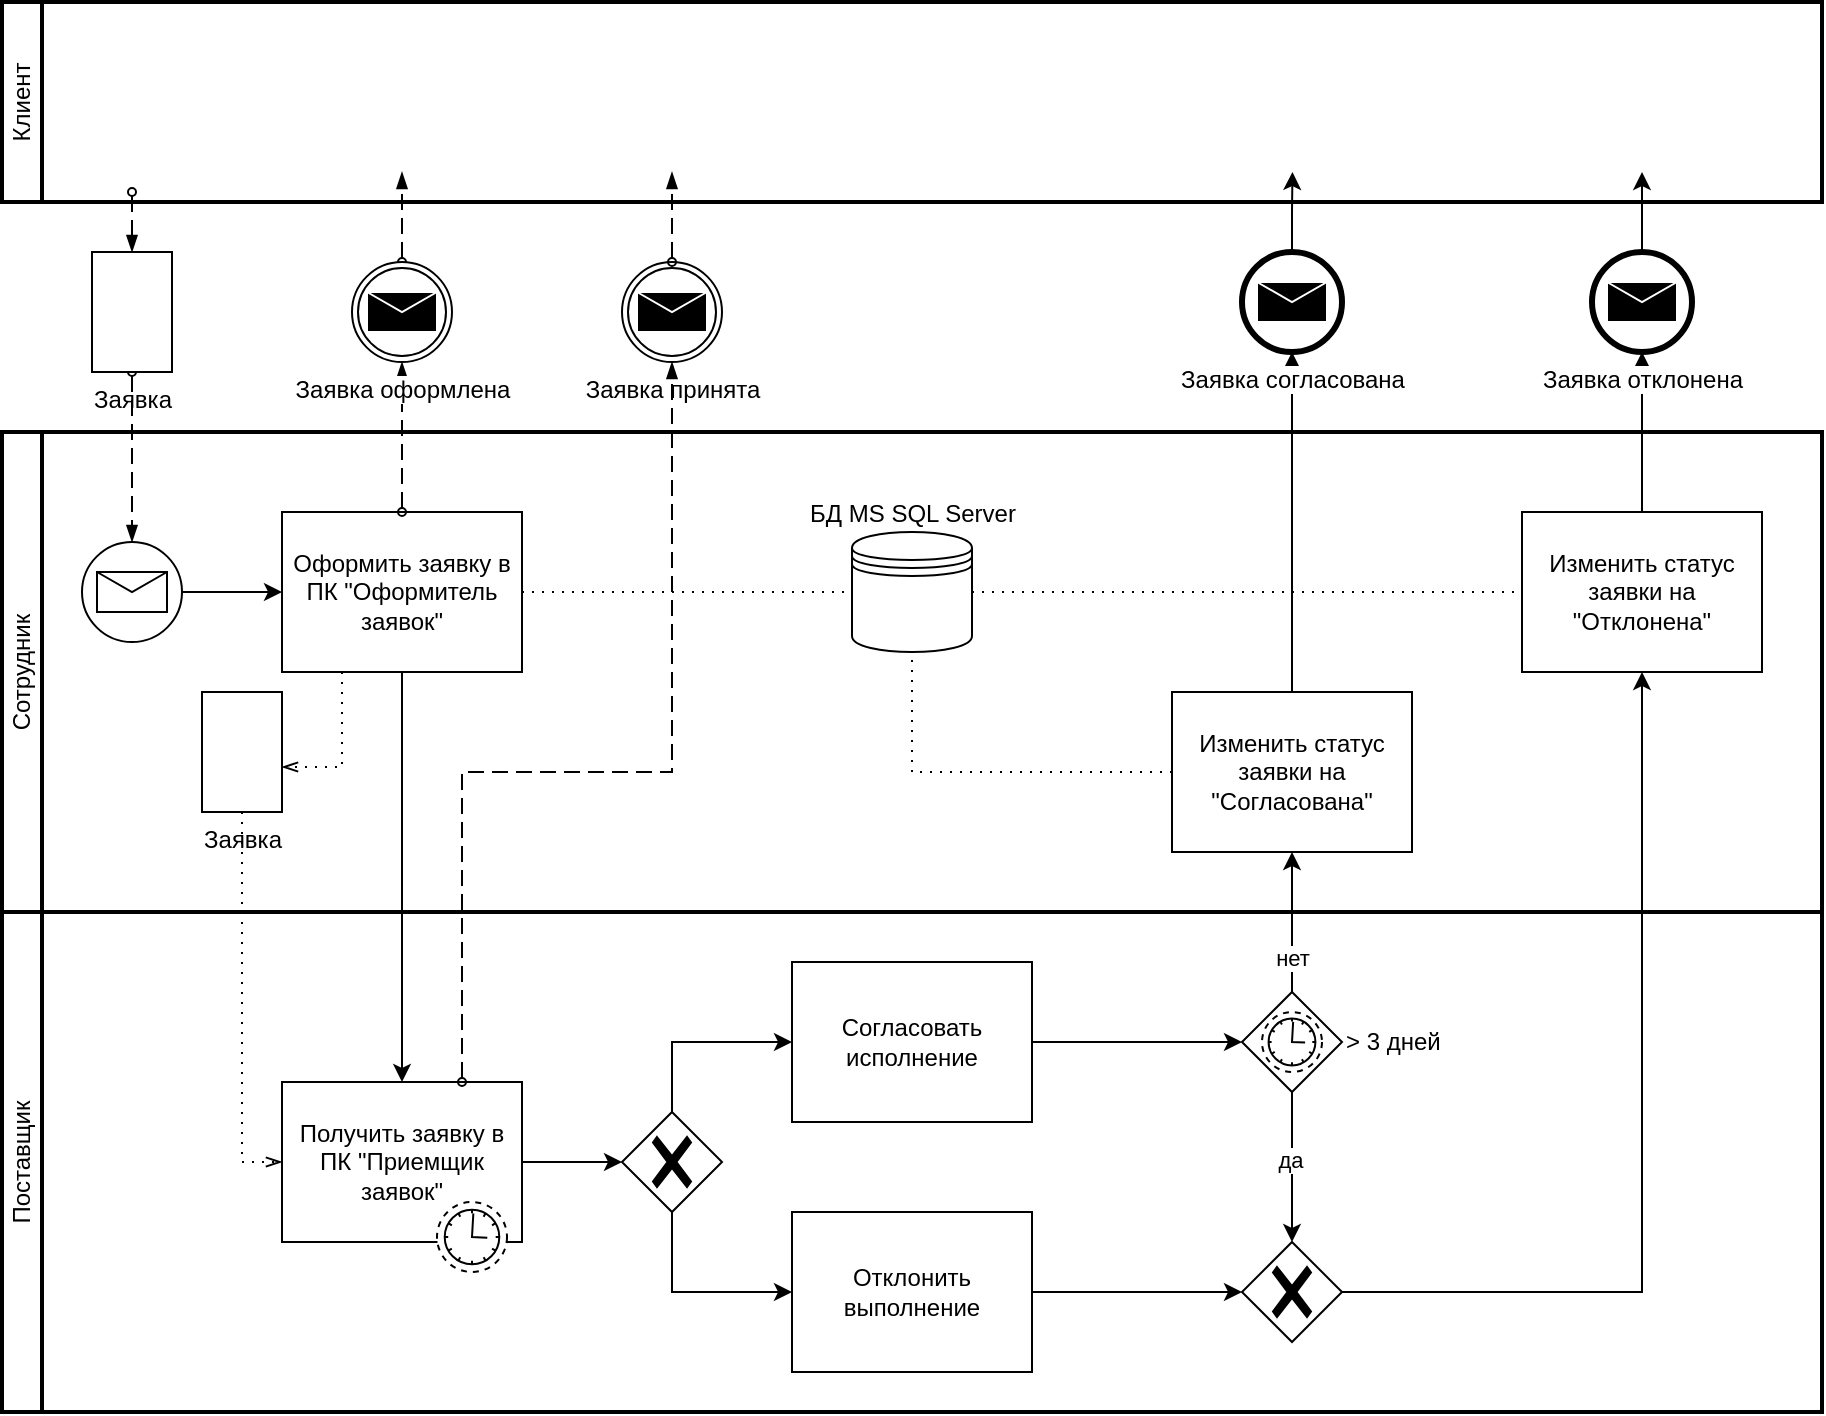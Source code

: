 <mxfile version="26.1.0">
  <diagram name="Page-1" id="2a216829-ef6e-dabb-86c1-c78162f3ba2b">
    <mxGraphModel dx="2625" dy="1393" grid="1" gridSize="10" guides="1" tooltips="1" connect="1" arrows="1" fold="1" page="1" pageScale="1" pageWidth="850" pageHeight="1100" background="none" math="0" shadow="0">
      <root>
        <mxCell id="0" />
        <mxCell id="1" parent="0" />
        <mxCell id="HtF4_B8D5Q-UJ-8oCtYW-8" value="Сотрудник" style="swimlane;html=1;startSize=20;fontStyle=0;collapsible=0;horizontal=0;swimlaneLine=1;swimlaneFillColor=#ffffff;strokeWidth=2;whiteSpace=wrap;" vertex="1" parent="1">
          <mxGeometry x="400" y="413" width="910" height="240" as="geometry" />
        </mxCell>
        <mxCell id="HtF4_B8D5Q-UJ-8oCtYW-10" value="Оформить заявку в ПК &quot;Оформитель заявок&quot;" style="points=[[0.25,0,0],[0.5,0,0],[0.75,0,0],[1,0.25,0],[1,0.5,0],[1,0.75,0],[0.75,1,0],[0.5,1,0],[0.25,1,0],[0,0.75,0],[0,0.5,0],[0,0.25,0]];shape=mxgraph.bpmn.task2;whiteSpace=wrap;rectStyle=rounded;size=10;html=1;container=1;expand=0;collapsible=0;taskMarker=abstract;" vertex="1" parent="HtF4_B8D5Q-UJ-8oCtYW-8">
          <mxGeometry x="140" y="40" width="120" height="80" as="geometry" />
        </mxCell>
        <mxCell id="HtF4_B8D5Q-UJ-8oCtYW-12" value="БД MS SQL Server" style="shape=datastore;html=1;labelPosition=center;verticalLabelPosition=top;align=center;verticalAlign=bottom;" vertex="1" parent="HtF4_B8D5Q-UJ-8oCtYW-8">
          <mxGeometry x="425" y="50" width="60" height="60" as="geometry" />
        </mxCell>
        <mxCell id="HtF4_B8D5Q-UJ-8oCtYW-13" value="" style="edgeStyle=elbowEdgeStyle;fontSize=12;html=1;endFill=0;startFill=0;endSize=6;startSize=6;dashed=1;dashPattern=1 4;endArrow=none;startArrow=none;rounded=0;exitX=1;exitY=0.5;exitDx=0;exitDy=0;exitPerimeter=0;entryX=0;entryY=0.5;entryDx=0;entryDy=0;" edge="1" parent="HtF4_B8D5Q-UJ-8oCtYW-8" source="HtF4_B8D5Q-UJ-8oCtYW-10" target="HtF4_B8D5Q-UJ-8oCtYW-12">
          <mxGeometry width="160" relative="1" as="geometry">
            <mxPoint x="350" y="100" as="sourcePoint" />
            <mxPoint x="510" y="100" as="targetPoint" />
          </mxGeometry>
        </mxCell>
        <mxCell id="HtF4_B8D5Q-UJ-8oCtYW-21" value="Заявка" style="shape=mxgraph.bpmn.data2;labelPosition=center;verticalLabelPosition=bottom;align=center;verticalAlign=top;size=15;html=1;" vertex="1" parent="HtF4_B8D5Q-UJ-8oCtYW-8">
          <mxGeometry x="100" y="130" width="40" height="60" as="geometry" />
        </mxCell>
        <mxCell id="HtF4_B8D5Q-UJ-8oCtYW-22" value="" style="edgeStyle=orthogonalEdgeStyle;fontSize=12;html=1;endFill=0;startFill=0;endSize=6;startSize=6;dashed=1;dashPattern=1 4;endArrow=openThin;startArrow=none;rounded=0;exitX=0.25;exitY=1;exitDx=0;exitDy=0;exitPerimeter=0;entryX=0;entryY=0;entryDx=40;entryDy=37.5;entryPerimeter=0;" edge="1" parent="HtF4_B8D5Q-UJ-8oCtYW-8" source="HtF4_B8D5Q-UJ-8oCtYW-10" target="HtF4_B8D5Q-UJ-8oCtYW-21">
          <mxGeometry width="160" relative="1" as="geometry">
            <mxPoint x="160" y="240" as="sourcePoint" />
            <mxPoint x="320" y="240" as="targetPoint" />
          </mxGeometry>
        </mxCell>
        <mxCell id="HtF4_B8D5Q-UJ-8oCtYW-29" value="" style="points=[[0.145,0.145,0],[0.5,0,0],[0.855,0.145,0],[1,0.5,0],[0.855,0.855,0],[0.5,1,0],[0.145,0.855,0],[0,0.5,0]];shape=mxgraph.bpmn.event;html=1;verticalLabelPosition=bottom;labelBackgroundColor=#ffffff;verticalAlign=top;align=center;perimeter=ellipsePerimeter;outlineConnect=0;aspect=fixed;outline=standard;symbol=message;" vertex="1" parent="HtF4_B8D5Q-UJ-8oCtYW-8">
          <mxGeometry x="40" y="55" width="50" height="50" as="geometry" />
        </mxCell>
        <mxCell id="HtF4_B8D5Q-UJ-8oCtYW-30" style="edgeStyle=orthogonalEdgeStyle;rounded=0;orthogonalLoop=1;jettySize=auto;html=1;entryX=0;entryY=0.5;entryDx=0;entryDy=0;entryPerimeter=0;" edge="1" parent="HtF4_B8D5Q-UJ-8oCtYW-8" source="HtF4_B8D5Q-UJ-8oCtYW-29" target="HtF4_B8D5Q-UJ-8oCtYW-10">
          <mxGeometry relative="1" as="geometry" />
        </mxCell>
        <mxCell id="HtF4_B8D5Q-UJ-8oCtYW-54" value="Изменить статус заявки на &quot;Отклонена&quot;" style="points=[[0.25,0,0],[0.5,0,0],[0.75,0,0],[1,0.25,0],[1,0.5,0],[1,0.75,0],[0.75,1,0],[0.5,1,0],[0.25,1,0],[0,0.75,0],[0,0.5,0],[0,0.25,0]];shape=mxgraph.bpmn.task2;whiteSpace=wrap;rectStyle=rounded;size=10;html=1;container=1;expand=0;collapsible=0;taskMarker=script;" vertex="1" parent="HtF4_B8D5Q-UJ-8oCtYW-8">
          <mxGeometry x="760" y="40" width="120" height="80" as="geometry" />
        </mxCell>
        <mxCell id="HtF4_B8D5Q-UJ-8oCtYW-55" value="" style="edgeStyle=elbowEdgeStyle;fontSize=12;html=1;endFill=0;startFill=0;endSize=6;startSize=6;dashed=1;dashPattern=1 4;endArrow=none;startArrow=none;rounded=0;entryX=0;entryY=0.5;entryDx=0;entryDy=0;entryPerimeter=0;exitX=1;exitY=0.5;exitDx=0;exitDy=0;" edge="1" parent="HtF4_B8D5Q-UJ-8oCtYW-8" source="HtF4_B8D5Q-UJ-8oCtYW-12" target="HtF4_B8D5Q-UJ-8oCtYW-54">
          <mxGeometry width="160" relative="1" as="geometry">
            <mxPoint x="460" y="150" as="sourcePoint" />
            <mxPoint x="620" y="150" as="targetPoint" />
          </mxGeometry>
        </mxCell>
        <mxCell id="HtF4_B8D5Q-UJ-8oCtYW-60" value="Изменить статус заявки на &quot;Согласована&quot;" style="points=[[0.25,0,0],[0.5,0,0],[0.75,0,0],[1,0.25,0],[1,0.5,0],[1,0.75,0],[0.75,1,0],[0.5,1,0],[0.25,1,0],[0,0.75,0],[0,0.5,0],[0,0.25,0]];shape=mxgraph.bpmn.task2;whiteSpace=wrap;rectStyle=rounded;size=10;html=1;container=1;expand=0;collapsible=0;taskMarker=script;" vertex="1" parent="HtF4_B8D5Q-UJ-8oCtYW-8">
          <mxGeometry x="585" y="130" width="120" height="80" as="geometry" />
        </mxCell>
        <mxCell id="HtF4_B8D5Q-UJ-8oCtYW-62" value="" style="edgeStyle=orthogonalEdgeStyle;fontSize=12;html=1;endFill=0;startFill=0;endSize=6;startSize=6;dashed=1;dashPattern=1 4;endArrow=none;startArrow=none;rounded=0;entryX=0.5;entryY=1;entryDx=0;entryDy=0;exitX=0;exitY=0.5;exitDx=0;exitDy=0;exitPerimeter=0;" edge="1" parent="HtF4_B8D5Q-UJ-8oCtYW-8" source="HtF4_B8D5Q-UJ-8oCtYW-60" target="HtF4_B8D5Q-UJ-8oCtYW-12">
          <mxGeometry width="160" relative="1" as="geometry">
            <mxPoint x="445" y="90" as="sourcePoint" />
            <mxPoint x="770" y="110" as="targetPoint" />
          </mxGeometry>
        </mxCell>
        <mxCell id="HtF4_B8D5Q-UJ-8oCtYW-14" value="Поставщик" style="swimlane;html=1;startSize=20;fontStyle=0;collapsible=0;horizontal=0;swimlaneLine=1;swimlaneFillColor=#ffffff;strokeWidth=2;whiteSpace=wrap;" vertex="1" parent="1">
          <mxGeometry x="400" y="653" width="910" height="250" as="geometry" />
        </mxCell>
        <mxCell id="HtF4_B8D5Q-UJ-8oCtYW-24" value="" style="points=[[0.25,0.25,0],[0.5,0,0],[0.75,0.25,0],[1,0.5,0],[0.75,0.75,0],[0.5,1,0],[0.25,0.75,0],[0,0.5,0]];shape=mxgraph.bpmn.gateway2;html=1;verticalLabelPosition=bottom;labelBackgroundColor=#ffffff;verticalAlign=top;align=center;perimeter=rhombusPerimeter;outlineConnect=0;outline=none;symbol=none;gwType=exclusive;" vertex="1" parent="HtF4_B8D5Q-UJ-8oCtYW-14">
          <mxGeometry x="310" y="100" width="50" height="50" as="geometry" />
        </mxCell>
        <mxCell id="HtF4_B8D5Q-UJ-8oCtYW-25" style="edgeStyle=orthogonalEdgeStyle;rounded=0;orthogonalLoop=1;jettySize=auto;html=1;entryX=0;entryY=0.5;entryDx=0;entryDy=0;entryPerimeter=0;exitX=1;exitY=0.5;exitDx=0;exitDy=0;exitPerimeter=0;" edge="1" parent="HtF4_B8D5Q-UJ-8oCtYW-14" source="HtF4_B8D5Q-UJ-8oCtYW-39" target="HtF4_B8D5Q-UJ-8oCtYW-24">
          <mxGeometry relative="1" as="geometry">
            <mxPoint x="260" y="100" as="sourcePoint" />
          </mxGeometry>
        </mxCell>
        <mxCell id="HtF4_B8D5Q-UJ-8oCtYW-37" value="&amp;gt; 3 дней" style="points=[[0.25,0.25,0],[0.5,0,0],[0.75,0.25,0],[1,0.5,0],[0.75,0.75,0],[0.5,1,0],[0.25,0.75,0],[0,0.5,0]];shape=mxgraph.bpmn.gateway2;html=1;verticalLabelPosition=middle;labelBackgroundColor=#ffffff;verticalAlign=middle;align=left;perimeter=rhombusPerimeter;outlineConnect=0;outline=eventNonint;symbol=timer;labelPosition=right;" vertex="1" parent="HtF4_B8D5Q-UJ-8oCtYW-14">
          <mxGeometry x="620" y="40" width="50" height="50" as="geometry" />
        </mxCell>
        <mxCell id="HtF4_B8D5Q-UJ-8oCtYW-38" style="edgeStyle=orthogonalEdgeStyle;rounded=0;orthogonalLoop=1;jettySize=auto;html=1;exitX=1;exitY=0.5;exitDx=0;exitDy=0;exitPerimeter=0;entryX=0;entryY=0.5;entryDx=0;entryDy=0;entryPerimeter=0;" edge="1" parent="HtF4_B8D5Q-UJ-8oCtYW-14" source="HtF4_B8D5Q-UJ-8oCtYW-40" target="HtF4_B8D5Q-UJ-8oCtYW-37">
          <mxGeometry relative="1" as="geometry">
            <mxPoint x="560" y="50" as="sourcePoint" />
          </mxGeometry>
        </mxCell>
        <mxCell id="HtF4_B8D5Q-UJ-8oCtYW-39" value="Получить заявку в ПК &quot;Приемщик заявок&quot;" style="points=[[0.25,0,0],[0.5,0,0],[0.75,0,0],[1,0.25,0],[1,0.5,0],[1,0.75,0],[0.75,1,0],[0.5,1,0],[0.25,1,0],[0,0.75,0],[0,0.5,0],[0,0.25,0]];shape=mxgraph.bpmn.task2;whiteSpace=wrap;rectStyle=rounded;size=10;html=1;container=1;expand=0;collapsible=0;taskMarker=user;" vertex="1" parent="HtF4_B8D5Q-UJ-8oCtYW-14">
          <mxGeometry x="140" y="85" width="120" height="80" as="geometry" />
        </mxCell>
        <mxCell id="HtF4_B8D5Q-UJ-8oCtYW-36" value="" style="points=[[0.145,0.145,0],[0.5,0,0],[0.855,0.145,0],[1,0.5,0],[0.855,0.855,0],[0.5,1,0],[0.145,0.855,0],[0,0.5,0]];shape=mxgraph.bpmn.event;html=1;verticalLabelPosition=bottom;labelBackgroundColor=#ffffff;verticalAlign=top;align=center;perimeter=ellipsePerimeter;outlineConnect=0;aspect=fixed;outline=eventNonint;symbol=timer;" vertex="1" parent="HtF4_B8D5Q-UJ-8oCtYW-39">
          <mxGeometry x="77.5" y="60" width="35" height="35" as="geometry" />
        </mxCell>
        <mxCell id="HtF4_B8D5Q-UJ-8oCtYW-40" value="Согласовать исполнение" style="points=[[0.25,0,0],[0.5,0,0],[0.75,0,0],[1,0.25,0],[1,0.5,0],[1,0.75,0],[0.75,1,0],[0.5,1,0],[0.25,1,0],[0,0.75,0],[0,0.5,0],[0,0.25,0]];shape=mxgraph.bpmn.task2;whiteSpace=wrap;rectStyle=rounded;size=10;html=1;container=1;expand=0;collapsible=0;taskMarker=user;" vertex="1" parent="HtF4_B8D5Q-UJ-8oCtYW-14">
          <mxGeometry x="395" y="25" width="120" height="80" as="geometry" />
        </mxCell>
        <mxCell id="HtF4_B8D5Q-UJ-8oCtYW-34" style="edgeStyle=orthogonalEdgeStyle;rounded=0;orthogonalLoop=1;jettySize=auto;html=1;entryX=0;entryY=0.5;entryDx=0;entryDy=0;entryPerimeter=0;exitX=0.5;exitY=0;exitDx=0;exitDy=0;exitPerimeter=0;" edge="1" parent="HtF4_B8D5Q-UJ-8oCtYW-14" source="HtF4_B8D5Q-UJ-8oCtYW-24" target="HtF4_B8D5Q-UJ-8oCtYW-40">
          <mxGeometry relative="1" as="geometry">
            <mxPoint x="440" y="50" as="targetPoint" />
          </mxGeometry>
        </mxCell>
        <mxCell id="HtF4_B8D5Q-UJ-8oCtYW-41" value="Отклонить выполнение" style="points=[[0.25,0,0],[0.5,0,0],[0.75,0,0],[1,0.25,0],[1,0.5,0],[1,0.75,0],[0.75,1,0],[0.5,1,0],[0.25,1,0],[0,0.75,0],[0,0.5,0],[0,0.25,0]];shape=mxgraph.bpmn.task2;whiteSpace=wrap;rectStyle=rounded;size=10;html=1;container=1;expand=0;collapsible=0;taskMarker=user;" vertex="1" parent="HtF4_B8D5Q-UJ-8oCtYW-14">
          <mxGeometry x="395" y="150" width="120" height="80" as="geometry" />
        </mxCell>
        <mxCell id="HtF4_B8D5Q-UJ-8oCtYW-35" style="edgeStyle=orthogonalEdgeStyle;rounded=0;orthogonalLoop=1;jettySize=auto;html=1;exitX=0.5;exitY=1;exitDx=0;exitDy=0;exitPerimeter=0;entryX=0;entryY=0.5;entryDx=0;entryDy=0;entryPerimeter=0;" edge="1" parent="HtF4_B8D5Q-UJ-8oCtYW-14" source="HtF4_B8D5Q-UJ-8oCtYW-24" target="HtF4_B8D5Q-UJ-8oCtYW-41">
          <mxGeometry relative="1" as="geometry">
            <mxPoint x="440" y="150" as="targetPoint" />
          </mxGeometry>
        </mxCell>
        <mxCell id="HtF4_B8D5Q-UJ-8oCtYW-42" value="" style="points=[[0.25,0.25,0],[0.5,0,0],[0.75,0.25,0],[1,0.5,0],[0.75,0.75,0],[0.5,1,0],[0.25,0.75,0],[0,0.5,0]];shape=mxgraph.bpmn.gateway2;html=1;verticalLabelPosition=bottom;labelBackgroundColor=#ffffff;verticalAlign=top;align=center;perimeter=rhombusPerimeter;outlineConnect=0;outline=none;symbol=none;gwType=exclusive;" vertex="1" parent="HtF4_B8D5Q-UJ-8oCtYW-14">
          <mxGeometry x="620" y="165" width="50" height="50" as="geometry" />
        </mxCell>
        <mxCell id="HtF4_B8D5Q-UJ-8oCtYW-43" style="edgeStyle=orthogonalEdgeStyle;rounded=0;orthogonalLoop=1;jettySize=auto;html=1;entryX=0;entryY=0.5;entryDx=0;entryDy=0;entryPerimeter=0;" edge="1" parent="HtF4_B8D5Q-UJ-8oCtYW-14" source="HtF4_B8D5Q-UJ-8oCtYW-41" target="HtF4_B8D5Q-UJ-8oCtYW-42">
          <mxGeometry relative="1" as="geometry" />
        </mxCell>
        <mxCell id="HtF4_B8D5Q-UJ-8oCtYW-44" style="edgeStyle=orthogonalEdgeStyle;rounded=0;orthogonalLoop=1;jettySize=auto;html=1;entryX=0.5;entryY=0;entryDx=0;entryDy=0;entryPerimeter=0;" edge="1" parent="HtF4_B8D5Q-UJ-8oCtYW-14" source="HtF4_B8D5Q-UJ-8oCtYW-37" target="HtF4_B8D5Q-UJ-8oCtYW-42">
          <mxGeometry relative="1" as="geometry" />
        </mxCell>
        <mxCell id="HtF4_B8D5Q-UJ-8oCtYW-45" value="да" style="edgeLabel;html=1;align=center;verticalAlign=middle;resizable=0;points=[];" vertex="1" connectable="0" parent="HtF4_B8D5Q-UJ-8oCtYW-44">
          <mxGeometry x="-0.095" y="-1" relative="1" as="geometry">
            <mxPoint as="offset" />
          </mxGeometry>
        </mxCell>
        <mxCell id="HtF4_B8D5Q-UJ-8oCtYW-20" style="edgeStyle=orthogonalEdgeStyle;rounded=0;orthogonalLoop=1;jettySize=auto;html=1;entryX=0.5;entryY=0;entryDx=0;entryDy=0;entryPerimeter=0;" edge="1" parent="1" source="HtF4_B8D5Q-UJ-8oCtYW-10" target="HtF4_B8D5Q-UJ-8oCtYW-39">
          <mxGeometry relative="1" as="geometry">
            <mxPoint x="600" y="713" as="targetPoint" />
          </mxGeometry>
        </mxCell>
        <mxCell id="HtF4_B8D5Q-UJ-8oCtYW-23" value="" style="edgeStyle=orthogonalEdgeStyle;fontSize=12;html=1;endFill=0;startFill=0;endSize=6;startSize=6;dashed=1;dashPattern=1 4;endArrow=openThin;startArrow=none;rounded=0;entryX=0;entryY=0.5;entryDx=0;entryDy=0;entryPerimeter=0;exitX=0.5;exitY=1;exitDx=0;exitDy=0;exitPerimeter=0;" edge="1" parent="1" source="HtF4_B8D5Q-UJ-8oCtYW-21" target="HtF4_B8D5Q-UJ-8oCtYW-39">
          <mxGeometry width="160" relative="1" as="geometry">
            <mxPoint x="450" y="693" as="sourcePoint" />
            <mxPoint x="540" y="753" as="targetPoint" />
          </mxGeometry>
        </mxCell>
        <mxCell id="HtF4_B8D5Q-UJ-8oCtYW-27" value="Клиент" style="swimlane;html=1;startSize=20;fontStyle=0;collapsible=0;horizontal=0;swimlaneLine=1;swimlaneFillColor=#ffffff;strokeWidth=2;whiteSpace=wrap;" vertex="1" parent="1">
          <mxGeometry x="400" y="198" width="910" height="100" as="geometry" />
        </mxCell>
        <mxCell id="HtF4_B8D5Q-UJ-8oCtYW-31" value="" style="dashed=1;dashPattern=8 4;endArrow=blockThin;endFill=1;startArrow=oval;startFill=0;endSize=6;startSize=4;html=1;rounded=0;entryX=0.5;entryY=0;entryDx=0;entryDy=0;entryPerimeter=0;" edge="1" parent="1" source="HtF4_B8D5Q-UJ-8oCtYW-28" target="HtF4_B8D5Q-UJ-8oCtYW-29">
          <mxGeometry width="160" relative="1" as="geometry">
            <mxPoint x="465" y="293" as="sourcePoint" />
            <mxPoint x="890" y="373" as="targetPoint" />
          </mxGeometry>
        </mxCell>
        <mxCell id="HtF4_B8D5Q-UJ-8oCtYW-32" value="" style="dashed=1;dashPattern=8 4;endArrow=blockThin;endFill=1;startArrow=oval;startFill=0;endSize=6;startSize=4;html=1;rounded=0;entryX=0.5;entryY=0;entryDx=0;entryDy=0;entryPerimeter=0;" edge="1" parent="1" target="HtF4_B8D5Q-UJ-8oCtYW-28">
          <mxGeometry width="160" relative="1" as="geometry">
            <mxPoint x="465" y="293" as="sourcePoint" />
            <mxPoint x="465" y="468" as="targetPoint" />
          </mxGeometry>
        </mxCell>
        <mxCell id="HtF4_B8D5Q-UJ-8oCtYW-28" value="Заявка" style="shape=mxgraph.bpmn.data2;labelPosition=center;verticalLabelPosition=bottom;align=center;verticalAlign=top;size=15;html=1;" vertex="1" parent="1">
          <mxGeometry x="445" y="323" width="40" height="60" as="geometry" />
        </mxCell>
        <mxCell id="HtF4_B8D5Q-UJ-8oCtYW-46" style="edgeStyle=orthogonalEdgeStyle;rounded=0;orthogonalLoop=1;jettySize=auto;html=1;entryX=0.5;entryY=1;entryDx=0;entryDy=0;entryPerimeter=0;" edge="1" parent="1" source="HtF4_B8D5Q-UJ-8oCtYW-42" target="HtF4_B8D5Q-UJ-8oCtYW-54">
          <mxGeometry relative="1" as="geometry" />
        </mxCell>
        <mxCell id="HtF4_B8D5Q-UJ-8oCtYW-49" value="" style="dashed=1;dashPattern=8 4;endArrow=blockThin;endFill=1;startArrow=oval;startFill=0;endSize=6;startSize=4;html=1;rounded=0;exitX=0.5;exitY=0;exitDx=0;exitDy=0;exitPerimeter=0;entryX=0.5;entryY=1;entryDx=0;entryDy=0;entryPerimeter=0;" edge="1" parent="1" source="HtF4_B8D5Q-UJ-8oCtYW-10" target="HtF4_B8D5Q-UJ-8oCtYW-48">
          <mxGeometry width="160" relative="1" as="geometry">
            <mxPoint x="670" y="373" as="sourcePoint" />
            <mxPoint x="830" y="373" as="targetPoint" />
          </mxGeometry>
        </mxCell>
        <mxCell id="HtF4_B8D5Q-UJ-8oCtYW-50" value="" style="dashed=1;dashPattern=8 4;endArrow=blockThin;endFill=1;startArrow=oval;startFill=0;endSize=6;startSize=4;html=1;rounded=0;exitX=0.5;exitY=0;exitDx=0;exitDy=0;exitPerimeter=0;" edge="1" parent="1" source="HtF4_B8D5Q-UJ-8oCtYW-48">
          <mxGeometry width="160" relative="1" as="geometry">
            <mxPoint x="670" y="373" as="sourcePoint" />
            <mxPoint x="600" y="283" as="targetPoint" />
          </mxGeometry>
        </mxCell>
        <mxCell id="HtF4_B8D5Q-UJ-8oCtYW-48" value="Заявка оформлена" style="points=[[0.145,0.145,0],[0.5,0,0],[0.855,0.145,0],[1,0.5,0],[0.855,0.855,0],[0.5,1,0],[0.145,0.855,0],[0,0.5,0]];shape=mxgraph.bpmn.event;html=1;verticalLabelPosition=bottom;labelBackgroundColor=#ffffff;verticalAlign=top;align=center;perimeter=ellipsePerimeter;outlineConnect=0;aspect=fixed;outline=throwing;symbol=message;" vertex="1" parent="1">
          <mxGeometry x="575" y="328" width="50" height="50" as="geometry" />
        </mxCell>
        <mxCell id="HtF4_B8D5Q-UJ-8oCtYW-51" value="Заявка принята" style="points=[[0.145,0.145,0],[0.5,0,0],[0.855,0.145,0],[1,0.5,0],[0.855,0.855,0],[0.5,1,0],[0.145,0.855,0],[0,0.5,0]];shape=mxgraph.bpmn.event;html=1;verticalLabelPosition=bottom;labelBackgroundColor=#ffffff;verticalAlign=top;align=center;perimeter=ellipsePerimeter;outlineConnect=0;aspect=fixed;outline=throwing;symbol=message;" vertex="1" parent="1">
          <mxGeometry x="710" y="328" width="50" height="50" as="geometry" />
        </mxCell>
        <mxCell id="HtF4_B8D5Q-UJ-8oCtYW-52" value="" style="dashed=1;dashPattern=8 4;endArrow=blockThin;endFill=1;startArrow=oval;startFill=0;endSize=6;startSize=4;html=1;rounded=0;exitX=0.75;exitY=0;exitDx=0;exitDy=0;exitPerimeter=0;entryX=0.5;entryY=1;entryDx=0;entryDy=0;entryPerimeter=0;edgeStyle=orthogonalEdgeStyle;" edge="1" parent="1" source="HtF4_B8D5Q-UJ-8oCtYW-39" target="HtF4_B8D5Q-UJ-8oCtYW-51">
          <mxGeometry width="160" relative="1" as="geometry">
            <mxPoint x="670" y="563" as="sourcePoint" />
            <mxPoint x="830" y="563" as="targetPoint" />
            <Array as="points">
              <mxPoint x="630" y="583" />
              <mxPoint x="735" y="583" />
            </Array>
          </mxGeometry>
        </mxCell>
        <mxCell id="HtF4_B8D5Q-UJ-8oCtYW-53" value="" style="dashed=1;dashPattern=8 4;endArrow=blockThin;endFill=1;startArrow=oval;startFill=0;endSize=6;startSize=4;html=1;rounded=0;exitX=0.5;exitY=0;exitDx=0;exitDy=0;exitPerimeter=0;" edge="1" parent="1" source="HtF4_B8D5Q-UJ-8oCtYW-51">
          <mxGeometry width="160" relative="1" as="geometry">
            <mxPoint x="670" y="373" as="sourcePoint" />
            <mxPoint x="735" y="283" as="targetPoint" />
          </mxGeometry>
        </mxCell>
        <mxCell id="HtF4_B8D5Q-UJ-8oCtYW-58" style="edgeStyle=orthogonalEdgeStyle;rounded=0;orthogonalLoop=1;jettySize=auto;html=1;exitX=0.5;exitY=0;exitDx=0;exitDy=0;exitPerimeter=0;" edge="1" parent="1" source="HtF4_B8D5Q-UJ-8oCtYW-56">
          <mxGeometry relative="1" as="geometry">
            <mxPoint x="1220" y="283" as="targetPoint" />
          </mxGeometry>
        </mxCell>
        <mxCell id="HtF4_B8D5Q-UJ-8oCtYW-57" style="edgeStyle=orthogonalEdgeStyle;rounded=0;orthogonalLoop=1;jettySize=auto;html=1;entryX=0.5;entryY=1;entryDx=0;entryDy=0;entryPerimeter=0;" edge="1" parent="1" source="HtF4_B8D5Q-UJ-8oCtYW-54" target="HtF4_B8D5Q-UJ-8oCtYW-56">
          <mxGeometry relative="1" as="geometry" />
        </mxCell>
        <mxCell id="HtF4_B8D5Q-UJ-8oCtYW-56" value="Заявка отклонена" style="points=[[0.145,0.145,0],[0.5,0,0],[0.855,0.145,0],[1,0.5,0],[0.855,0.855,0],[0.5,1,0],[0.145,0.855,0],[0,0.5,0]];shape=mxgraph.bpmn.event;html=1;verticalLabelPosition=bottom;labelBackgroundColor=#ffffff;verticalAlign=top;align=center;perimeter=ellipsePerimeter;outlineConnect=0;aspect=fixed;outline=end;symbol=message;" vertex="1" parent="1">
          <mxGeometry x="1195" y="323" width="50" height="50" as="geometry" />
        </mxCell>
        <mxCell id="HtF4_B8D5Q-UJ-8oCtYW-59" style="edgeStyle=orthogonalEdgeStyle;rounded=0;orthogonalLoop=1;jettySize=auto;html=1;entryX=0.5;entryY=1;entryDx=0;entryDy=0;entryPerimeter=0;" edge="1" parent="1" source="HtF4_B8D5Q-UJ-8oCtYW-37" target="HtF4_B8D5Q-UJ-8oCtYW-60">
          <mxGeometry relative="1" as="geometry">
            <mxPoint x="1045" y="533" as="targetPoint" />
          </mxGeometry>
        </mxCell>
        <mxCell id="HtF4_B8D5Q-UJ-8oCtYW-61" value="нет" style="edgeLabel;html=1;align=center;verticalAlign=middle;resizable=0;points=[];" vertex="1" connectable="0" parent="HtF4_B8D5Q-UJ-8oCtYW-59">
          <mxGeometry x="-0.086" y="1" relative="1" as="geometry">
            <mxPoint x="1" y="15" as="offset" />
          </mxGeometry>
        </mxCell>
        <mxCell id="HtF4_B8D5Q-UJ-8oCtYW-65" style="edgeStyle=orthogonalEdgeStyle;rounded=0;orthogonalLoop=1;jettySize=auto;html=1;exitX=0.5;exitY=0;exitDx=0;exitDy=0;exitPerimeter=0;" edge="1" parent="1" source="HtF4_B8D5Q-UJ-8oCtYW-63">
          <mxGeometry relative="1" as="geometry">
            <mxPoint x="1045.238" y="283" as="targetPoint" />
          </mxGeometry>
        </mxCell>
        <mxCell id="HtF4_B8D5Q-UJ-8oCtYW-64" style="edgeStyle=orthogonalEdgeStyle;rounded=0;orthogonalLoop=1;jettySize=auto;html=1;entryX=0.5;entryY=1;entryDx=0;entryDy=0;entryPerimeter=0;" edge="1" parent="1" source="HtF4_B8D5Q-UJ-8oCtYW-60" target="HtF4_B8D5Q-UJ-8oCtYW-63">
          <mxGeometry relative="1" as="geometry" />
        </mxCell>
        <mxCell id="HtF4_B8D5Q-UJ-8oCtYW-63" value="Заявка согласована" style="points=[[0.145,0.145,0],[0.5,0,0],[0.855,0.145,0],[1,0.5,0],[0.855,0.855,0],[0.5,1,0],[0.145,0.855,0],[0,0.5,0]];shape=mxgraph.bpmn.event;html=1;verticalLabelPosition=bottom;labelBackgroundColor=#ffffff;verticalAlign=top;align=center;perimeter=ellipsePerimeter;outlineConnect=0;aspect=fixed;outline=end;symbol=message;" vertex="1" parent="1">
          <mxGeometry x="1020" y="323" width="50" height="50" as="geometry" />
        </mxCell>
      </root>
    </mxGraphModel>
  </diagram>
</mxfile>
